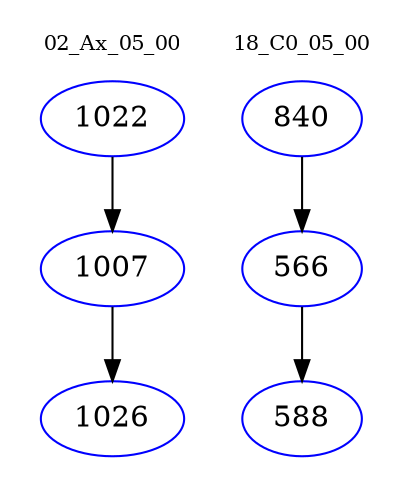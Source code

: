 digraph{
subgraph cluster_0 {
color = white
label = "02_Ax_05_00";
fontsize=10;
T0_1022 [label="1022", color="blue"]
T0_1022 -> T0_1007 [color="black"]
T0_1007 [label="1007", color="blue"]
T0_1007 -> T0_1026 [color="black"]
T0_1026 [label="1026", color="blue"]
}
subgraph cluster_1 {
color = white
label = "18_C0_05_00";
fontsize=10;
T1_840 [label="840", color="blue"]
T1_840 -> T1_566 [color="black"]
T1_566 [label="566", color="blue"]
T1_566 -> T1_588 [color="black"]
T1_588 [label="588", color="blue"]
}
}
